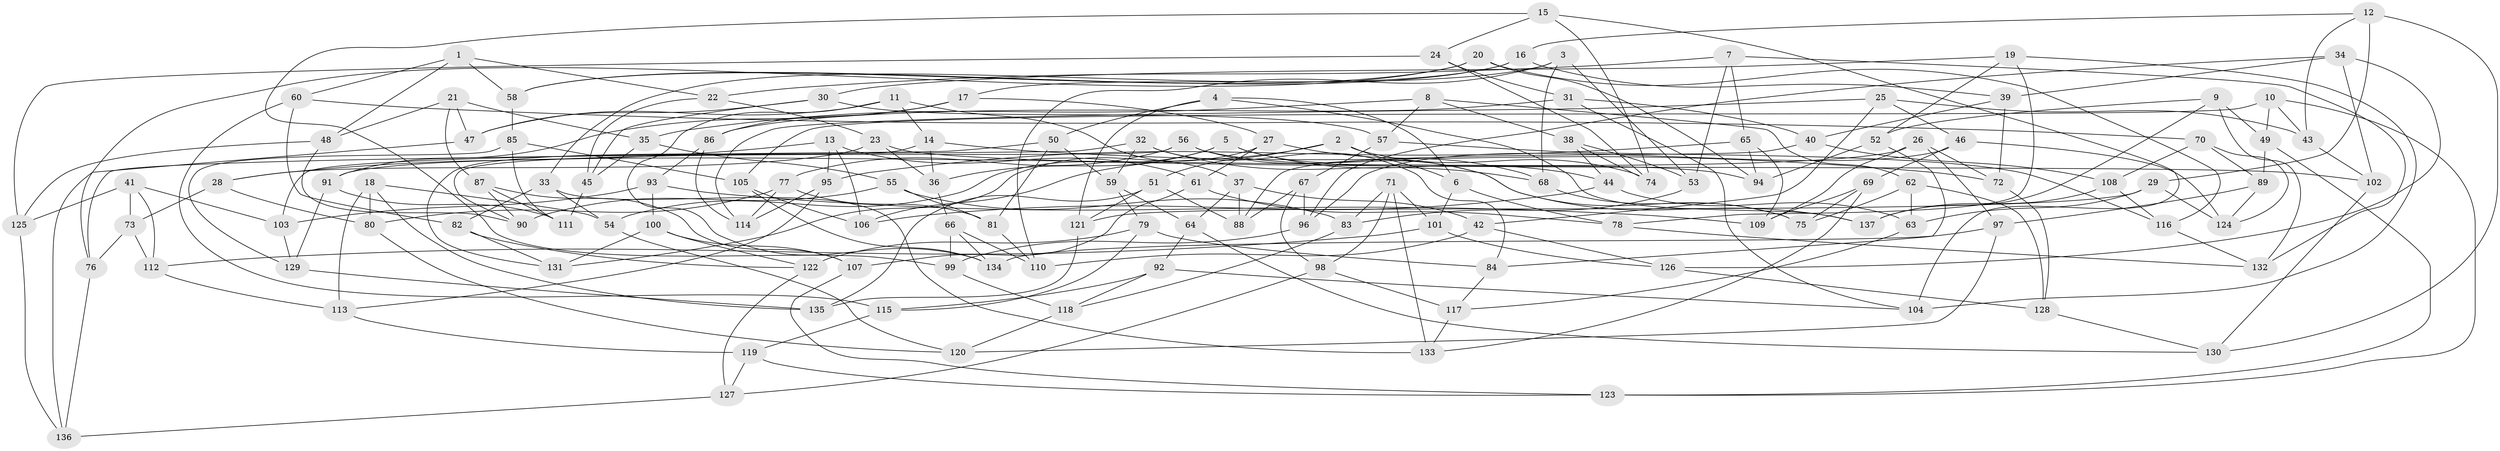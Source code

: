 // Generated by graph-tools (version 1.1) at 2025/16/03/09/25 04:16:20]
// undirected, 137 vertices, 274 edges
graph export_dot {
graph [start="1"]
  node [color=gray90,style=filled];
  1;
  2;
  3;
  4;
  5;
  6;
  7;
  8;
  9;
  10;
  11;
  12;
  13;
  14;
  15;
  16;
  17;
  18;
  19;
  20;
  21;
  22;
  23;
  24;
  25;
  26;
  27;
  28;
  29;
  30;
  31;
  32;
  33;
  34;
  35;
  36;
  37;
  38;
  39;
  40;
  41;
  42;
  43;
  44;
  45;
  46;
  47;
  48;
  49;
  50;
  51;
  52;
  53;
  54;
  55;
  56;
  57;
  58;
  59;
  60;
  61;
  62;
  63;
  64;
  65;
  66;
  67;
  68;
  69;
  70;
  71;
  72;
  73;
  74;
  75;
  76;
  77;
  78;
  79;
  80;
  81;
  82;
  83;
  84;
  85;
  86;
  87;
  88;
  89;
  90;
  91;
  92;
  93;
  94;
  95;
  96;
  97;
  98;
  99;
  100;
  101;
  102;
  103;
  104;
  105;
  106;
  107;
  108;
  109;
  110;
  111;
  112;
  113;
  114;
  115;
  116;
  117;
  118;
  119;
  120;
  121;
  122;
  123;
  124;
  125;
  126;
  127;
  128;
  129;
  130;
  131;
  132;
  133;
  134;
  135;
  136;
  137;
  1 -- 60;
  1 -- 58;
  1 -- 22;
  1 -- 48;
  2 -- 106;
  2 -- 6;
  2 -- 74;
  2 -- 51;
  3 -- 110;
  3 -- 68;
  3 -- 17;
  3 -- 53;
  4 -- 6;
  4 -- 121;
  4 -- 137;
  4 -- 50;
  5 -- 54;
  5 -- 44;
  5 -- 36;
  5 -- 75;
  6 -- 101;
  6 -- 78;
  7 -- 65;
  7 -- 132;
  7 -- 53;
  7 -- 22;
  8 -- 57;
  8 -- 35;
  8 -- 62;
  8 -- 38;
  9 -- 49;
  9 -- 137;
  9 -- 52;
  9 -- 132;
  10 -- 49;
  10 -- 105;
  10 -- 43;
  10 -- 123;
  11 -- 134;
  11 -- 47;
  11 -- 37;
  11 -- 14;
  12 -- 130;
  12 -- 16;
  12 -- 43;
  12 -- 29;
  13 -- 28;
  13 -- 106;
  13 -- 95;
  13 -- 61;
  14 -- 72;
  14 -- 36;
  14 -- 131;
  15 -- 99;
  15 -- 104;
  15 -- 24;
  15 -- 74;
  16 -- 39;
  16 -- 33;
  16 -- 58;
  17 -- 91;
  17 -- 86;
  17 -- 27;
  18 -- 80;
  18 -- 113;
  18 -- 54;
  18 -- 135;
  19 -- 30;
  19 -- 52;
  19 -- 78;
  19 -- 104;
  20 -- 116;
  20 -- 94;
  20 -- 76;
  20 -- 58;
  21 -- 47;
  21 -- 35;
  21 -- 48;
  21 -- 87;
  22 -- 23;
  22 -- 45;
  23 -- 28;
  23 -- 36;
  23 -- 102;
  24 -- 74;
  24 -- 31;
  24 -- 125;
  25 -- 46;
  25 -- 43;
  25 -- 42;
  25 -- 114;
  26 -- 109;
  26 -- 97;
  26 -- 91;
  26 -- 72;
  27 -- 61;
  27 -- 131;
  27 -- 68;
  28 -- 73;
  28 -- 80;
  29 -- 63;
  29 -- 124;
  29 -- 121;
  30 -- 45;
  30 -- 57;
  30 -- 47;
  31 -- 104;
  31 -- 40;
  31 -- 86;
  32 -- 68;
  32 -- 84;
  32 -- 59;
  32 -- 76;
  33 -- 54;
  33 -- 82;
  33 -- 133;
  34 -- 102;
  34 -- 96;
  34 -- 39;
  34 -- 126;
  35 -- 45;
  35 -- 55;
  36 -- 66;
  37 -- 64;
  37 -- 88;
  37 -- 42;
  38 -- 44;
  38 -- 74;
  38 -- 53;
  39 -- 72;
  39 -- 40;
  40 -- 108;
  40 -- 88;
  41 -- 103;
  41 -- 125;
  41 -- 73;
  41 -- 112;
  42 -- 126;
  42 -- 110;
  43 -- 102;
  44 -- 106;
  44 -- 63;
  45 -- 111;
  46 -- 96;
  46 -- 69;
  46 -- 124;
  47 -- 136;
  48 -- 125;
  48 -- 90;
  49 -- 123;
  49 -- 89;
  50 -- 81;
  50 -- 103;
  50 -- 59;
  51 -- 121;
  51 -- 135;
  51 -- 88;
  52 -- 94;
  52 -- 84;
  53 -- 83;
  54 -- 120;
  55 -- 90;
  55 -- 83;
  55 -- 81;
  56 -- 90;
  56 -- 77;
  56 -- 137;
  56 -- 94;
  57 -- 67;
  57 -- 116;
  58 -- 85;
  59 -- 64;
  59 -- 79;
  60 -- 115;
  60 -- 70;
  60 -- 82;
  61 -- 107;
  61 -- 78;
  62 -- 128;
  62 -- 63;
  62 -- 75;
  63 -- 117;
  64 -- 92;
  64 -- 130;
  65 -- 95;
  65 -- 109;
  65 -- 94;
  66 -- 110;
  66 -- 99;
  66 -- 134;
  67 -- 88;
  67 -- 98;
  67 -- 96;
  68 -- 75;
  69 -- 133;
  69 -- 109;
  69 -- 75;
  70 -- 124;
  70 -- 108;
  70 -- 89;
  71 -- 101;
  71 -- 133;
  71 -- 83;
  71 -- 98;
  72 -- 128;
  73 -- 76;
  73 -- 112;
  76 -- 136;
  77 -- 80;
  77 -- 81;
  77 -- 114;
  78 -- 132;
  79 -- 115;
  79 -- 122;
  79 -- 84;
  80 -- 120;
  81 -- 110;
  82 -- 131;
  82 -- 122;
  83 -- 118;
  84 -- 117;
  85 -- 105;
  85 -- 129;
  85 -- 111;
  86 -- 93;
  86 -- 114;
  87 -- 90;
  87 -- 107;
  87 -- 111;
  89 -- 97;
  89 -- 124;
  91 -- 129;
  91 -- 111;
  92 -- 104;
  92 -- 118;
  92 -- 115;
  93 -- 109;
  93 -- 103;
  93 -- 100;
  95 -- 114;
  95 -- 113;
  96 -- 99;
  97 -- 134;
  97 -- 120;
  98 -- 117;
  98 -- 127;
  99 -- 118;
  100 -- 107;
  100 -- 131;
  100 -- 122;
  101 -- 126;
  101 -- 112;
  102 -- 130;
  103 -- 129;
  105 -- 134;
  105 -- 106;
  107 -- 123;
  108 -- 116;
  108 -- 137;
  112 -- 113;
  113 -- 119;
  115 -- 119;
  116 -- 132;
  117 -- 133;
  118 -- 120;
  119 -- 123;
  119 -- 127;
  121 -- 135;
  122 -- 127;
  125 -- 136;
  126 -- 128;
  127 -- 136;
  128 -- 130;
  129 -- 135;
}
